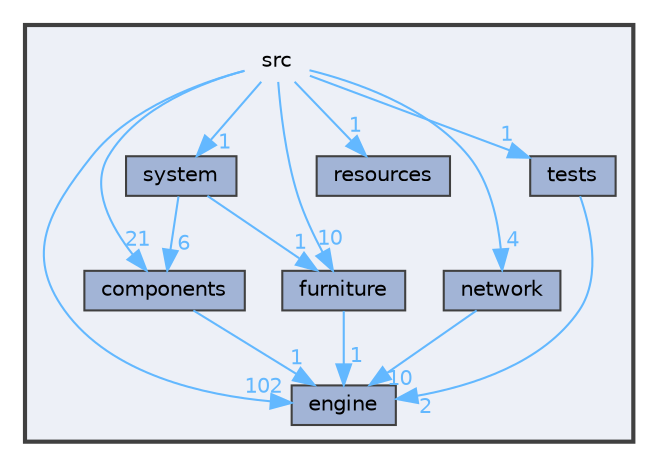 digraph "src"
{
 // LATEX_PDF_SIZE
  bgcolor="transparent";
  edge [fontname=Helvetica,fontsize=10,labelfontname=Helvetica,labelfontsize=10];
  node [fontname=Helvetica,fontsize=10,shape=box,height=0.2,width=0.4];
  compound=true
  subgraph clusterdir_68267d1309a1af8e8297ef4c3efbcdba {
    graph [ bgcolor="#edf0f7", pencolor="grey25", label="", fontname=Helvetica,fontsize=10 style="filled,bold", URL="dir_68267d1309a1af8e8297ef4c3efbcdba.html",tooltip=""]
    dir_68267d1309a1af8e8297ef4c3efbcdba [shape=plaintext, label="src"];
  dir_3c4c7c1a85608ccd561c026bec818e51 [label="components", fillcolor="#a2b4d6", color="grey25", style="filled", URL="dir_3c4c7c1a85608ccd561c026bec818e51.html",tooltip=""];
  dir_2052808828190f934b76e979ee65af8a [label="engine", fillcolor="#a2b4d6", color="grey25", style="filled", URL="dir_2052808828190f934b76e979ee65af8a.html",tooltip=""];
  dir_b4d05fbf40c41052129a45b9ecc4470e [label="furniture", fillcolor="#a2b4d6", color="grey25", style="filled", URL="dir_b4d05fbf40c41052129a45b9ecc4470e.html",tooltip=""];
  dir_fc4c7f03e1a69a98c370fae55a743828 [label="network", fillcolor="#a2b4d6", color="grey25", style="filled", URL="dir_fc4c7f03e1a69a98c370fae55a743828.html",tooltip=""];
  dir_fa3b942b33b04fef8622e6ed9abffc5c [label="resources", fillcolor="#a2b4d6", color="grey25", style="filled", URL="dir_fa3b942b33b04fef8622e6ed9abffc5c.html",tooltip=""];
  dir_d501334aeb1b78ad67cd3c72c37b1e87 [label="system", fillcolor="#a2b4d6", color="grey25", style="filled", URL="dir_d501334aeb1b78ad67cd3c72c37b1e87.html",tooltip=""];
  dir_d93a1d4020dea85bb71b237545b5e722 [label="tests", fillcolor="#a2b4d6", color="grey25", style="filled", URL="dir_d93a1d4020dea85bb71b237545b5e722.html",tooltip=""];
  }
  dir_68267d1309a1af8e8297ef4c3efbcdba->dir_2052808828190f934b76e979ee65af8a [headlabel="102", labeldistance=1.5 headhref="dir_000008_000001.html" color="steelblue1" fontcolor="steelblue1"];
  dir_68267d1309a1af8e8297ef4c3efbcdba->dir_3c4c7c1a85608ccd561c026bec818e51 [headlabel="21", labeldistance=1.5 headhref="dir_000008_000000.html" color="steelblue1" fontcolor="steelblue1"];
  dir_68267d1309a1af8e8297ef4c3efbcdba->dir_b4d05fbf40c41052129a45b9ecc4470e [headlabel="10", labeldistance=1.5 headhref="dir_000008_000003.html" color="steelblue1" fontcolor="steelblue1"];
  dir_68267d1309a1af8e8297ef4c3efbcdba->dir_d501334aeb1b78ad67cd3c72c37b1e87 [headlabel="1", labeldistance=1.5 headhref="dir_000008_000009.html" color="steelblue1" fontcolor="steelblue1"];
  dir_68267d1309a1af8e8297ef4c3efbcdba->dir_d93a1d4020dea85bb71b237545b5e722 [headlabel="1", labeldistance=1.5 headhref="dir_000008_000010.html" color="steelblue1" fontcolor="steelblue1"];
  dir_68267d1309a1af8e8297ef4c3efbcdba->dir_fa3b942b33b04fef8622e6ed9abffc5c [headlabel="1", labeldistance=1.5 headhref="dir_000008_000007.html" color="steelblue1" fontcolor="steelblue1"];
  dir_68267d1309a1af8e8297ef4c3efbcdba->dir_fc4c7f03e1a69a98c370fae55a743828 [headlabel="4", labeldistance=1.5 headhref="dir_000008_000006.html" color="steelblue1" fontcolor="steelblue1"];
  dir_3c4c7c1a85608ccd561c026bec818e51->dir_2052808828190f934b76e979ee65af8a [headlabel="1", labeldistance=1.5 headhref="dir_000000_000001.html" color="steelblue1" fontcolor="steelblue1"];
  dir_b4d05fbf40c41052129a45b9ecc4470e->dir_2052808828190f934b76e979ee65af8a [headlabel="1", labeldistance=1.5 headhref="dir_000003_000001.html" color="steelblue1" fontcolor="steelblue1"];
  dir_fc4c7f03e1a69a98c370fae55a743828->dir_2052808828190f934b76e979ee65af8a [headlabel="10", labeldistance=1.5 headhref="dir_000006_000001.html" color="steelblue1" fontcolor="steelblue1"];
  dir_d501334aeb1b78ad67cd3c72c37b1e87->dir_3c4c7c1a85608ccd561c026bec818e51 [headlabel="6", labeldistance=1.5 headhref="dir_000009_000000.html" color="steelblue1" fontcolor="steelblue1"];
  dir_d501334aeb1b78ad67cd3c72c37b1e87->dir_b4d05fbf40c41052129a45b9ecc4470e [headlabel="1", labeldistance=1.5 headhref="dir_000009_000003.html" color="steelblue1" fontcolor="steelblue1"];
  dir_d93a1d4020dea85bb71b237545b5e722->dir_2052808828190f934b76e979ee65af8a [headlabel="2", labeldistance=1.5 headhref="dir_000010_000001.html" color="steelblue1" fontcolor="steelblue1"];
}

